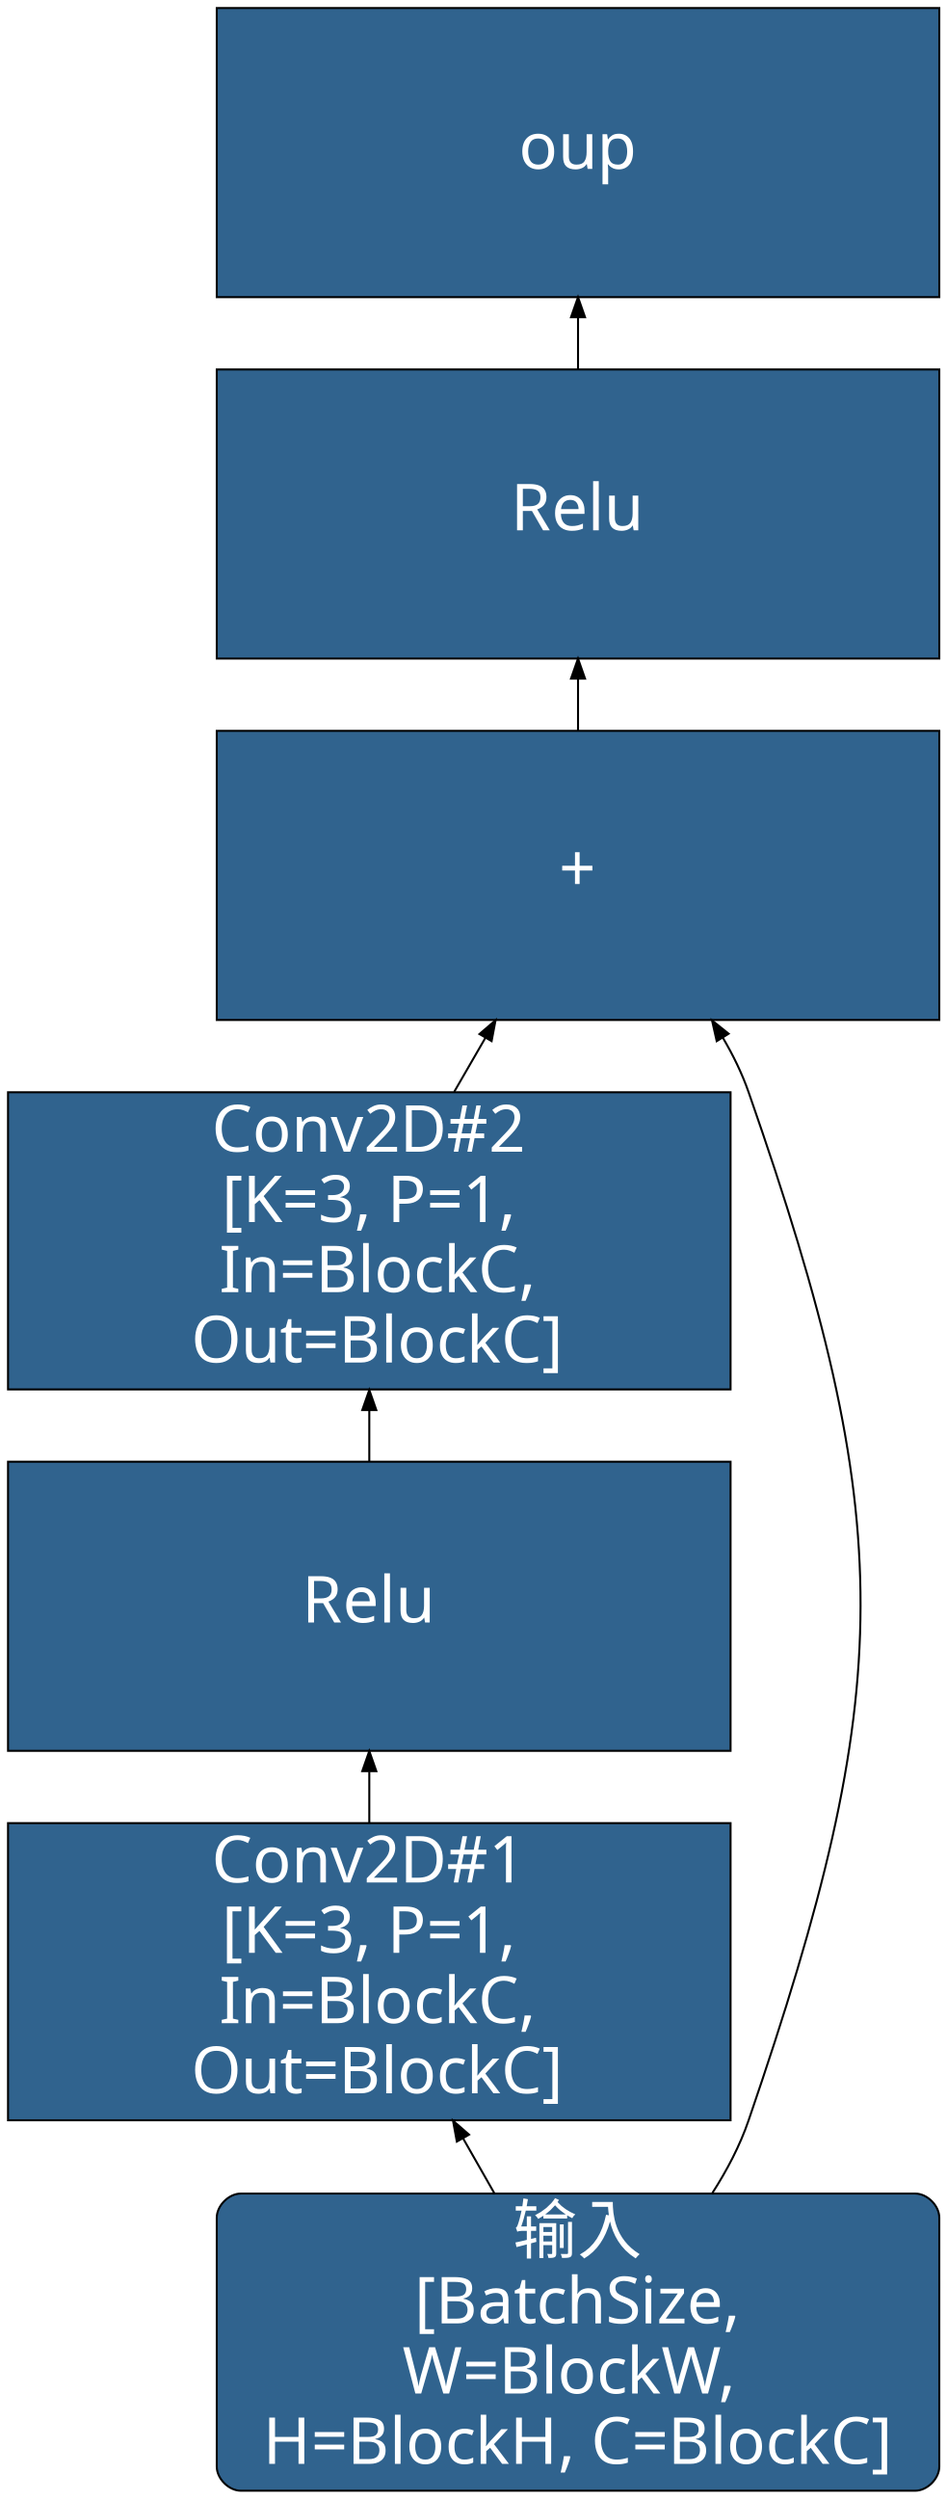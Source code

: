 digraph ResNet18ConvBlock {
	rankdir=BT
    node [
		style=filled, 
		color=Black
		fontcolor=White, 
		fillcolor="#30638e", 
		fontname="SimHei",
		fontsize=32,
		width=5, height=2,
		shape="box",
	]
    
    inp [label="输入\n[BatchSize,\nW=BlockW, \nH=BlockH, C=BlockC]", shape="Mrecord"]
    conv1 [label="Conv2D#1\n[K=3, P=1,\n In=BlockC,\n Out=BlockC]"]
    relu1 [label="Relu"]
    conv2 [label="Conv2D#2\n[K=3, P=1,\n In=BlockC,\n Out=BlockC]"]
    add   [label="+"]
    relu2 [label="Relu"]

    inp -> conv1 -> relu1 -> conv2 -> add -> relu2 -> oup
    inp -> add
}